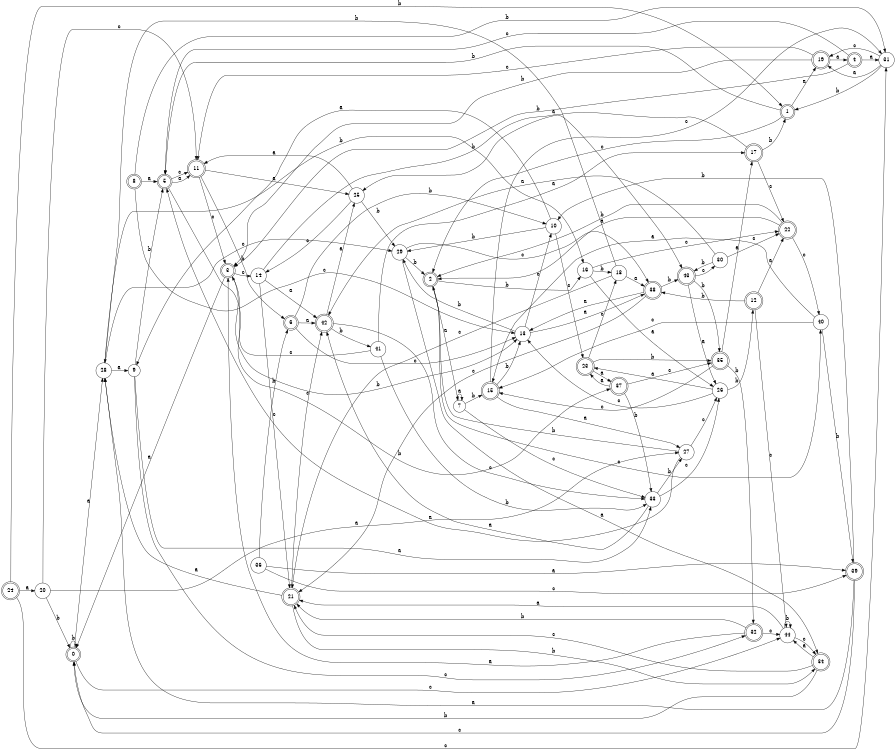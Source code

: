 digraph n36_10 {
__start0 [label="" shape="none"];

rankdir=LR;
size="8,5";

s0 [style="rounded,filled", color="black", fillcolor="white" shape="doublecircle", label="0"];
s1 [style="rounded,filled", color="black", fillcolor="white" shape="doublecircle", label="1"];
s2 [style="rounded,filled", color="black", fillcolor="white" shape="doublecircle", label="2"];
s3 [style="rounded,filled", color="black", fillcolor="white" shape="doublecircle", label="3"];
s4 [style="rounded,filled", color="black", fillcolor="white" shape="doublecircle", label="4"];
s5 [style="rounded,filled", color="black", fillcolor="white" shape="doublecircle", label="5"];
s6 [style="rounded,filled", color="black", fillcolor="white" shape="doublecircle", label="6"];
s7 [style="filled", color="black", fillcolor="white" shape="circle", label="7"];
s8 [style="rounded,filled", color="black", fillcolor="white" shape="doublecircle", label="8"];
s9 [style="filled", color="black", fillcolor="white" shape="circle", label="9"];
s10 [style="filled", color="black", fillcolor="white" shape="circle", label="10"];
s11 [style="rounded,filled", color="black", fillcolor="white" shape="doublecircle", label="11"];
s12 [style="rounded,filled", color="black", fillcolor="white" shape="doublecircle", label="12"];
s13 [style="filled", color="black", fillcolor="white" shape="circle", label="13"];
s14 [style="filled", color="black", fillcolor="white" shape="circle", label="14"];
s15 [style="rounded,filled", color="black", fillcolor="white" shape="doublecircle", label="15"];
s16 [style="filled", color="black", fillcolor="white" shape="circle", label="16"];
s17 [style="rounded,filled", color="black", fillcolor="white" shape="doublecircle", label="17"];
s18 [style="filled", color="black", fillcolor="white" shape="circle", label="18"];
s19 [style="rounded,filled", color="black", fillcolor="white" shape="doublecircle", label="19"];
s20 [style="filled", color="black", fillcolor="white" shape="circle", label="20"];
s21 [style="rounded,filled", color="black", fillcolor="white" shape="doublecircle", label="21"];
s22 [style="rounded,filled", color="black", fillcolor="white" shape="doublecircle", label="22"];
s23 [style="rounded,filled", color="black", fillcolor="white" shape="doublecircle", label="23"];
s24 [style="rounded,filled", color="black", fillcolor="white" shape="doublecircle", label="24"];
s25 [style="filled", color="black", fillcolor="white" shape="circle", label="25"];
s26 [style="filled", color="black", fillcolor="white" shape="circle", label="26"];
s27 [style="filled", color="black", fillcolor="white" shape="circle", label="27"];
s28 [style="filled", color="black", fillcolor="white" shape="circle", label="28"];
s29 [style="filled", color="black", fillcolor="white" shape="circle", label="29"];
s30 [style="filled", color="black", fillcolor="white" shape="circle", label="30"];
s31 [style="filled", color="black", fillcolor="white" shape="circle", label="31"];
s32 [style="rounded,filled", color="black", fillcolor="white" shape="doublecircle", label="32"];
s33 [style="filled", color="black", fillcolor="white" shape="circle", label="33"];
s34 [style="rounded,filled", color="black", fillcolor="white" shape="doublecircle", label="34"];
s35 [style="rounded,filled", color="black", fillcolor="white" shape="doublecircle", label="35"];
s36 [style="filled", color="black", fillcolor="white" shape="circle", label="36"];
s37 [style="rounded,filled", color="black", fillcolor="white" shape="doublecircle", label="37"];
s38 [style="rounded,filled", color="black", fillcolor="white" shape="doublecircle", label="38"];
s39 [style="rounded,filled", color="black", fillcolor="white" shape="doublecircle", label="39"];
s40 [style="filled", color="black", fillcolor="white" shape="circle", label="40"];
s41 [style="filled", color="black", fillcolor="white" shape="circle", label="41"];
s42 [style="rounded,filled", color="black", fillcolor="white" shape="doublecircle", label="42"];
s43 [style="rounded,filled", color="black", fillcolor="white" shape="doublecircle", label="43"];
s44 [style="filled", color="black", fillcolor="white" shape="circle", label="44"];
s0 -> s28 [label="a"];
s0 -> s0 [label="b"];
s0 -> s44 [label="c"];
s1 -> s19 [label="a"];
s1 -> s5 [label="b"];
s1 -> s2 [label="c"];
s2 -> s7 [label="a"];
s2 -> s16 [label="b"];
s2 -> s40 [label="c"];
s3 -> s0 [label="a"];
s3 -> s13 [label="b"];
s3 -> s14 [label="c"];
s4 -> s31 [label="a"];
s4 -> s3 [label="b"];
s4 -> s5 [label="c"];
s5 -> s11 [label="a"];
s5 -> s37 [label="b"];
s5 -> s11 [label="c"];
s6 -> s42 [label="a"];
s6 -> s10 [label="b"];
s6 -> s13 [label="c"];
s7 -> s7 [label="a"];
s7 -> s15 [label="b"];
s7 -> s33 [label="c"];
s8 -> s5 [label="a"];
s8 -> s31 [label="b"];
s8 -> s13 [label="c"];
s9 -> s33 [label="a"];
s9 -> s5 [label="b"];
s9 -> s32 [label="c"];
s10 -> s9 [label="a"];
s10 -> s29 [label="b"];
s10 -> s23 [label="c"];
s11 -> s25 [label="a"];
s11 -> s6 [label="b"];
s11 -> s3 [label="c"];
s12 -> s22 [label="a"];
s12 -> s38 [label="b"];
s12 -> s44 [label="c"];
s13 -> s38 [label="a"];
s13 -> s29 [label="b"];
s13 -> s10 [label="c"];
s14 -> s42 [label="a"];
s14 -> s43 [label="b"];
s14 -> s21 [label="c"];
s15 -> s27 [label="a"];
s15 -> s13 [label="b"];
s15 -> s31 [label="c"];
s16 -> s26 [label="a"];
s16 -> s18 [label="b"];
s16 -> s22 [label="c"];
s17 -> s25 [label="a"];
s17 -> s1 [label="b"];
s17 -> s22 [label="c"];
s18 -> s38 [label="a"];
s18 -> s28 [label="b"];
s18 -> s21 [label="c"];
s19 -> s4 [label="a"];
s19 -> s3 [label="b"];
s19 -> s11 [label="c"];
s20 -> s27 [label="a"];
s20 -> s0 [label="b"];
s20 -> s11 [label="c"];
s21 -> s28 [label="a"];
s21 -> s34 [label="b"];
s21 -> s42 [label="c"];
s22 -> s2 [label="a"];
s22 -> s2 [label="b"];
s22 -> s40 [label="c"];
s23 -> s37 [label="a"];
s23 -> s35 [label="b"];
s23 -> s18 [label="c"];
s24 -> s20 [label="a"];
s24 -> s1 [label="b"];
s24 -> s31 [label="c"];
s25 -> s11 [label="a"];
s25 -> s29 [label="b"];
s25 -> s14 [label="c"];
s26 -> s23 [label="a"];
s26 -> s12 [label="b"];
s26 -> s13 [label="c"];
s27 -> s5 [label="a"];
s27 -> s2 [label="b"];
s27 -> s26 [label="c"];
s28 -> s9 [label="a"];
s28 -> s16 [label="b"];
s28 -> s29 [label="c"];
s29 -> s34 [label="a"];
s29 -> s2 [label="b"];
s29 -> s38 [label="c"];
s30 -> s42 [label="a"];
s30 -> s43 [label="b"];
s30 -> s22 [label="c"];
s31 -> s19 [label="a"];
s31 -> s1 [label="b"];
s31 -> s19 [label="c"];
s32 -> s3 [label="a"];
s32 -> s21 [label="b"];
s32 -> s44 [label="c"];
s33 -> s42 [label="a"];
s33 -> s27 [label="b"];
s33 -> s26 [label="c"];
s34 -> s44 [label="a"];
s34 -> s0 [label="b"];
s34 -> s21 [label="c"];
s35 -> s17 [label="a"];
s35 -> s32 [label="b"];
s35 -> s15 [label="c"];
s36 -> s39 [label="a"];
s36 -> s6 [label="b"];
s36 -> s39 [label="c"];
s37 -> s23 [label="a"];
s37 -> s33 [label="b"];
s37 -> s35 [label="c"];
s38 -> s13 [label="a"];
s38 -> s43 [label="b"];
s38 -> s21 [label="c"];
s39 -> s28 [label="a"];
s39 -> s10 [label="b"];
s39 -> s0 [label="c"];
s40 -> s15 [label="a"];
s40 -> s39 [label="b"];
s40 -> s15 [label="c"];
s41 -> s17 [label="a"];
s41 -> s33 [label="b"];
s41 -> s3 [label="c"];
s42 -> s25 [label="a"];
s42 -> s41 [label="b"];
s42 -> s33 [label="c"];
s43 -> s26 [label="a"];
s43 -> s35 [label="b"];
s43 -> s30 [label="c"];
s44 -> s21 [label="a"];
s44 -> s44 [label="b"];
s44 -> s34 [label="c"];

}